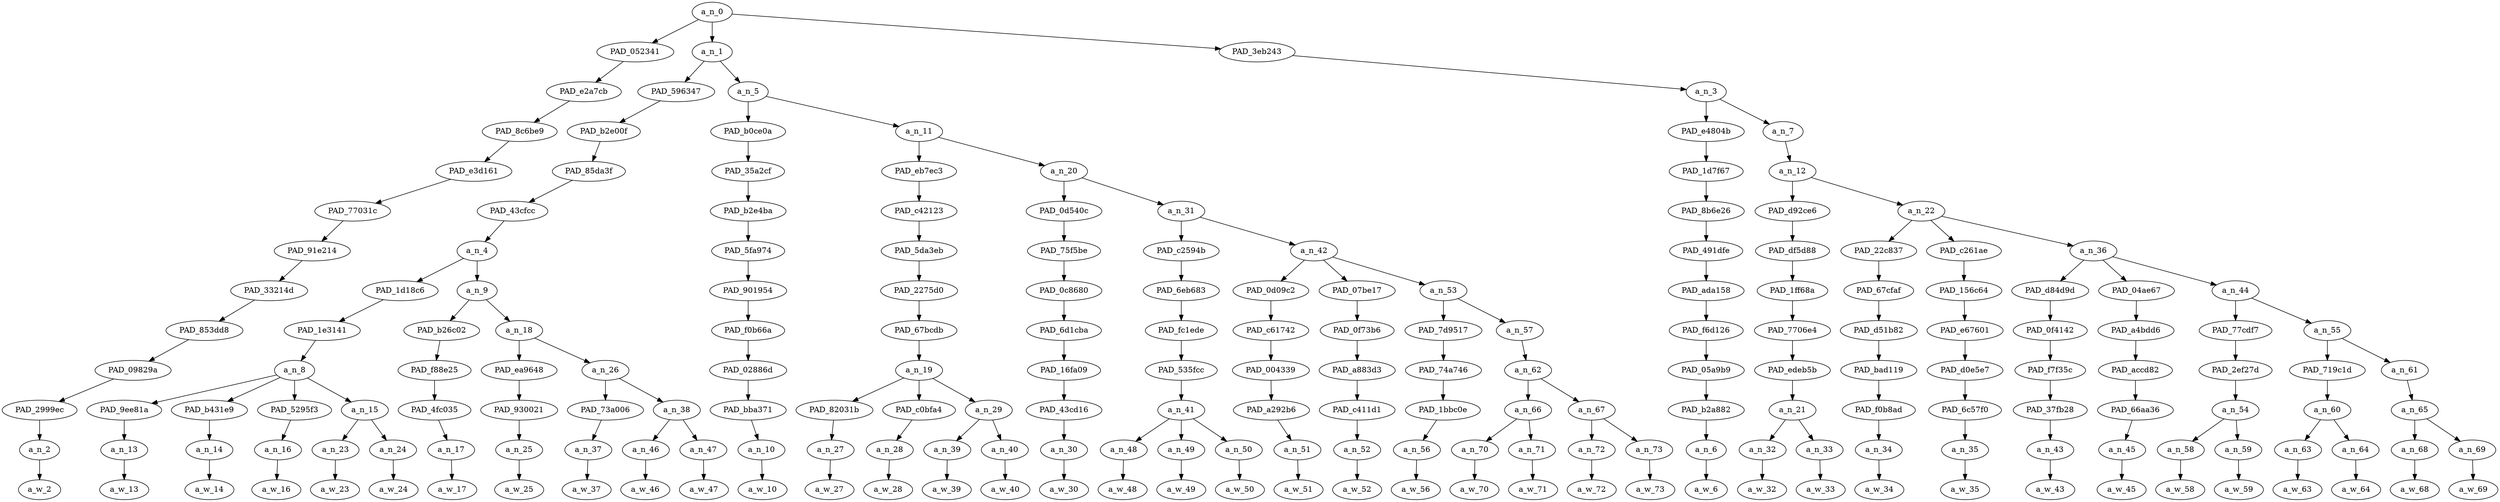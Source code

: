 strict digraph "" {
	a_n_0	[div_dir=1,
		index=0,
		level=12,
		pos="20.91116898148148,12!",
		text_span="[0, 1, 2, 3, 4, 5, 6, 7, 8, 9, 10, 11, 12, 13, 14, 15, 16, 17, 18, 19, 20, 21, 22, 23, 24, 25, 26, 27, 28, 29, 30, 31, 32, 33, 34, \
35, 36, 37, 38, 39]",
		value=1.00000000];
	PAD_052341	[div_dir=1,
		index=1,
		level=11,
		pos="26.0,11!",
		text_span="[26]",
		value=0.01136758];
	a_n_0 -> PAD_052341;
	a_n_1	[div_dir=1,
		index=0,
		level=11,
		pos="8.080729166666668,11!",
		text_span="[0, 1, 2, 3, 4, 5, 6, 7, 8, 9, 10, 11, 12, 13, 14, 15, 16, 17, 18, 19, 20, 21, 22, 23, 24, 25]",
		value=0.70087295];
	a_n_0 -> a_n_1;
	PAD_3eb243	[div_dir=1,
		index=2,
		level=11,
		pos="28.65277777777778,11!",
		text_span="[27, 28, 29, 30, 31, 32, 33, 34, 35, 36, 37, 38, 39]",
		value=0.28758680];
	a_n_0 -> PAD_3eb243;
	PAD_e2a7cb	[div_dir=1,
		index=2,
		level=10,
		pos="26.0,10!",
		text_span="[26]",
		value=0.01136758];
	PAD_052341 -> PAD_e2a7cb;
	PAD_8c6be9	[div_dir=1,
		index=3,
		level=9,
		pos="26.0,9!",
		text_span="[26]",
		value=0.01136758];
	PAD_e2a7cb -> PAD_8c6be9;
	PAD_e3d161	[div_dir=1,
		index=4,
		level=8,
		pos="26.0,8!",
		text_span="[26]",
		value=0.01136758];
	PAD_8c6be9 -> PAD_e3d161;
	PAD_77031c	[div_dir=1,
		index=5,
		level=7,
		pos="26.0,7!",
		text_span="[26]",
		value=0.01136758];
	PAD_e3d161 -> PAD_77031c;
	PAD_91e214	[div_dir=1,
		index=6,
		level=6,
		pos="26.0,6!",
		text_span="[26]",
		value=0.01136758];
	PAD_77031c -> PAD_91e214;
	PAD_33214d	[div_dir=1,
		index=9,
		level=5,
		pos="26.0,5!",
		text_span="[26]",
		value=0.01136758];
	PAD_91e214 -> PAD_33214d;
	PAD_853dd8	[div_dir=1,
		index=11,
		level=4,
		pos="26.0,4!",
		text_span="[26]",
		value=0.01136758];
	PAD_33214d -> PAD_853dd8;
	PAD_09829a	[div_dir=1,
		index=12,
		level=3,
		pos="26.0,3!",
		text_span="[26]",
		value=0.01136758];
	PAD_853dd8 -> PAD_09829a;
	PAD_2999ec	[div_dir=1,
		index=19,
		level=2,
		pos="26.0,2!",
		text_span="[26]",
		value=0.01136758];
	PAD_09829a -> PAD_2999ec;
	a_n_2	[div_dir=1,
		index=26,
		level=1,
		pos="26.0,1!",
		text_span="[26]",
		value=0.01136758];
	PAD_2999ec -> a_n_2;
	a_w_2	[div_dir=0,
		index=26,
		level=0,
		pos="26,0!",
		text_span="[26]",
		value=and];
	a_n_2 -> a_w_2;
	PAD_596347	[div_dir=1,
		index=0,
		level=10,
		pos="3.90625,10!",
		text_span="[0, 1, 2, 3, 4, 5, 6, 7, 8, 9]",
		value=0.17907984];
	a_n_1 -> PAD_596347;
	a_n_5	[div_dir=1,
		index=1,
		level=10,
		pos="12.255208333333334,10!",
		text_span="[10, 11, 12, 13, 14, 15, 16, 17, 18, 19, 20, 21, 22, 23, 24, 25]",
		value=0.52161747];
	a_n_1 -> a_n_5;
	PAD_b2e00f	[div_dir=1,
		index=0,
		level=9,
		pos="3.90625,9!",
		text_span="[0, 1, 2, 3, 4, 5, 6, 7, 8, 9]",
		value=0.17907984];
	PAD_596347 -> PAD_b2e00f;
	PAD_85da3f	[div_dir=1,
		index=0,
		level=8,
		pos="3.90625,8!",
		text_span="[0, 1, 2, 3, 4, 5, 6, 7, 8, 9]",
		value=0.17907984];
	PAD_b2e00f -> PAD_85da3f;
	PAD_43cfcc	[div_dir=1,
		index=0,
		level=7,
		pos="3.90625,7!",
		text_span="[0, 1, 2, 3, 4, 5, 6, 7, 8, 9]",
		value=0.17907984];
	PAD_85da3f -> PAD_43cfcc;
	a_n_4	[div_dir=1,
		index=0,
		level=6,
		pos="3.90625,6!",
		text_span="[0, 1, 2, 3, 4, 5, 6, 7, 8, 9]",
		value=0.17907984];
	PAD_43cfcc -> a_n_4;
	PAD_1d18c6	[div_dir=1,
		index=0,
		level=5,
		pos="1.875,5!",
		text_span="[0, 1, 2, 3, 4]",
		value=0.08825164];
	a_n_4 -> PAD_1d18c6;
	a_n_9	[div_dir=1,
		index=1,
		level=5,
		pos="5.9375,5!",
		text_span="[5, 6, 7, 8, 9]",
		value=0.09068815];
	a_n_4 -> a_n_9;
	PAD_1e3141	[div_dir=1,
		index=0,
		level=4,
		pos="1.875,4!",
		text_span="[0, 1, 2, 3, 4]",
		value=0.08825164];
	PAD_1d18c6 -> PAD_1e3141;
	a_n_8	[div_dir=1,
		index=0,
		level=3,
		pos="1.875,3!",
		text_span="[0, 1, 2, 3, 4]",
		value=0.08825164];
	PAD_1e3141 -> a_n_8;
	PAD_9ee81a	[div_dir=1,
		index=0,
		level=2,
		pos="0.0,2!",
		text_span="[0]",
		value=0.02084151];
	a_n_8 -> PAD_9ee81a;
	PAD_b431e9	[div_dir=1,
		index=1,
		level=2,
		pos="1.0,2!",
		text_span="[1]",
		value=0.01160485];
	a_n_8 -> PAD_b431e9;
	PAD_5295f3	[div_dir=1,
		index=3,
		level=2,
		pos="4.0,2!",
		text_span="[4]",
		value=0.02477568];
	a_n_8 -> PAD_5295f3;
	a_n_15	[div_dir=-1,
		index=2,
		level=2,
		pos="2.5,2!",
		text_span="[2, 3]",
		value=0.03089716];
	a_n_8 -> a_n_15;
	a_n_13	[div_dir=1,
		index=0,
		level=1,
		pos="0.0,1!",
		text_span="[0]",
		value=0.02084151];
	PAD_9ee81a -> a_n_13;
	a_w_13	[div_dir=0,
		index=0,
		level=0,
		pos="0,0!",
		text_span="[0]",
		value=what];
	a_n_13 -> a_w_13;
	a_n_14	[div_dir=1,
		index=1,
		level=1,
		pos="1.0,1!",
		text_span="[1]",
		value=0.01160485];
	PAD_b431e9 -> a_n_14;
	a_w_14	[div_dir=0,
		index=1,
		level=0,
		pos="1,0!",
		text_span="[1]",
		value=an];
	a_n_14 -> a_w_14;
	a_n_16	[div_dir=1,
		index=4,
		level=1,
		pos="4.0,1!",
		text_span="[4]",
		value=0.02477568];
	PAD_5295f3 -> a_n_16;
	a_w_16	[div_dir=0,
		index=4,
		level=0,
		pos="4,0!",
		text_span="[4]",
		value=video];
	a_n_16 -> a_w_16;
	a_n_23	[div_dir=-1,
		index=2,
		level=1,
		pos="2.0,1!",
		text_span="[2]",
		value=0.01374400];
	a_n_15 -> a_n_23;
	a_n_24	[div_dir=-1,
		index=3,
		level=1,
		pos="3.0,1!",
		text_span="[3]",
		value=0.01713552];
	a_n_15 -> a_n_24;
	a_w_23	[div_dir=0,
		index=2,
		level=0,
		pos="2,0!",
		text_span="[2]",
		value=absolutely];
	a_n_23 -> a_w_23;
	a_w_24	[div_dir=0,
		index=3,
		level=0,
		pos="3,0!",
		text_span="[3]",
		value=beautiful];
	a_n_24 -> a_w_24;
	PAD_b26c02	[div_dir=-1,
		index=1,
		level=4,
		pos="5.0,4!",
		text_span="[5]",
		value=0.01294893];
	a_n_9 -> PAD_b26c02;
	a_n_18	[div_dir=1,
		index=2,
		level=4,
		pos="6.875,4!",
		text_span="[6, 7, 8, 9]",
		value=0.07767405];
	a_n_9 -> a_n_18;
	PAD_f88e25	[div_dir=-1,
		index=1,
		level=3,
		pos="5.0,3!",
		text_span="[5]",
		value=0.01294893];
	PAD_b26c02 -> PAD_f88e25;
	PAD_4fc035	[div_dir=-1,
		index=4,
		level=2,
		pos="5.0,2!",
		text_span="[5]",
		value=0.01294893];
	PAD_f88e25 -> PAD_4fc035;
	a_n_17	[div_dir=-1,
		index=5,
		level=1,
		pos="5.0,1!",
		text_span="[5]",
		value=0.01294893];
	PAD_4fc035 -> a_n_17;
	a_w_17	[div_dir=0,
		index=5,
		level=0,
		pos="5,0!",
		text_span="[5]",
		value=this];
	a_n_17 -> a_w_17;
	PAD_ea9648	[div_dir=-1,
		index=2,
		level=3,
		pos="6.0,3!",
		text_span="[6]",
		value=0.01220595];
	a_n_18 -> PAD_ea9648;
	a_n_26	[div_dir=1,
		index=3,
		level=3,
		pos="7.75,3!",
		text_span="[7, 8, 9]",
		value=0.06538743];
	a_n_18 -> a_n_26;
	PAD_930021	[div_dir=-1,
		index=5,
		level=2,
		pos="6.0,2!",
		text_span="[6]",
		value=0.01220595];
	PAD_ea9648 -> PAD_930021;
	a_n_25	[div_dir=-1,
		index=6,
		level=1,
		pos="6.0,1!",
		text_span="[6]",
		value=0.01220595];
	PAD_930021 -> a_n_25;
	a_w_25	[div_dir=0,
		index=6,
		level=0,
		pos="6,0!",
		text_span="[6]",
		value=is];
	a_n_25 -> a_w_25;
	PAD_73a006	[div_dir=1,
		index=6,
		level=2,
		pos="7.0,2!",
		text_span="[7]",
		value=0.01902267];
	a_n_26 -> PAD_73a006;
	a_n_38	[div_dir=1,
		index=7,
		level=2,
		pos="8.5,2!",
		text_span="[8, 9]",
		value=0.04625658];
	a_n_26 -> a_n_38;
	a_n_37	[div_dir=1,
		index=7,
		level=1,
		pos="7.0,1!",
		text_span="[7]",
		value=0.01902267];
	PAD_73a006 -> a_n_37;
	a_w_37	[div_dir=0,
		index=7,
		level=0,
		pos="7,0!",
		text_span="[7]",
		value=germany];
	a_n_37 -> a_w_37;
	a_n_46	[div_dir=-1,
		index=8,
		level=1,
		pos="8.0,1!",
		text_span="[8]",
		value=0.01333496];
	a_n_38 -> a_n_46;
	a_n_47	[div_dir=1,
		index=9,
		level=1,
		pos="9.0,1!",
		text_span="[9]",
		value=0.03287045];
	a_n_38 -> a_n_47;
	a_w_46	[div_dir=0,
		index=8,
		level=0,
		pos="8,0!",
		text_span="[8]",
		value=under];
	a_n_46 -> a_w_46;
	a_w_47	[div_dir=0,
		index=9,
		level=0,
		pos="9,0!",
		text_span="[9]",
		value=hitler];
	a_n_47 -> a_w_47;
	PAD_b0ce0a	[div_dir=-1,
		index=1,
		level=9,
		pos="10.0,9!",
		text_span="[10]",
		value=0.01066564];
	a_n_5 -> PAD_b0ce0a;
	a_n_11	[div_dir=1,
		index=2,
		level=9,
		pos="14.510416666666668,9!",
		text_span="[11, 12, 13, 14, 15, 16, 17, 18, 19, 20, 21, 22, 23, 24, 25]",
		value=0.51083281];
	a_n_5 -> a_n_11;
	PAD_35a2cf	[div_dir=-1,
		index=1,
		level=8,
		pos="10.0,8!",
		text_span="[10]",
		value=0.01066564];
	PAD_b0ce0a -> PAD_35a2cf;
	PAD_b2e4ba	[div_dir=-1,
		index=1,
		level=7,
		pos="10.0,7!",
		text_span="[10]",
		value=0.01066564];
	PAD_35a2cf -> PAD_b2e4ba;
	PAD_5fa974	[div_dir=-1,
		index=1,
		level=6,
		pos="10.0,6!",
		text_span="[10]",
		value=0.01066564];
	PAD_b2e4ba -> PAD_5fa974;
	PAD_901954	[div_dir=-1,
		index=2,
		level=5,
		pos="10.0,5!",
		text_span="[10]",
		value=0.01066564];
	PAD_5fa974 -> PAD_901954;
	PAD_f0b66a	[div_dir=-1,
		index=3,
		level=4,
		pos="10.0,4!",
		text_span="[10]",
		value=0.01066564];
	PAD_901954 -> PAD_f0b66a;
	PAD_02886d	[div_dir=-1,
		index=4,
		level=3,
		pos="10.0,3!",
		text_span="[10]",
		value=0.01066564];
	PAD_f0b66a -> PAD_02886d;
	PAD_bba371	[div_dir=-1,
		index=8,
		level=2,
		pos="10.0,2!",
		text_span="[10]",
		value=0.01066564];
	PAD_02886d -> PAD_bba371;
	a_n_10	[div_dir=-1,
		index=10,
		level=1,
		pos="10.0,1!",
		text_span="[10]",
		value=0.01066564];
	PAD_bba371 -> a_n_10;
	a_w_10	[div_dir=0,
		index=10,
		level=0,
		pos="10,0!",
		text_span="[10]",
		value=was];
	a_n_10 -> a_w_10;
	PAD_eb7ec3	[div_dir=-1,
		index=2,
		level=8,
		pos="12.166666666666666,8!",
		text_span="[11, 12, 13, 14]",
		value=0.04983122];
	a_n_11 -> PAD_eb7ec3;
	a_n_20	[div_dir=1,
		index=3,
		level=8,
		pos="16.854166666666668,8!",
		text_span="[15, 16, 17, 18, 19, 20, 21, 22, 23, 24, 25]",
		value=0.46087038];
	a_n_11 -> a_n_20;
	PAD_c42123	[div_dir=-1,
		index=2,
		level=7,
		pos="12.166666666666666,7!",
		text_span="[11, 12, 13, 14]",
		value=0.04983122];
	PAD_eb7ec3 -> PAD_c42123;
	PAD_5da3eb	[div_dir=-1,
		index=2,
		level=6,
		pos="12.166666666666666,6!",
		text_span="[11, 12, 13, 14]",
		value=0.04983122];
	PAD_c42123 -> PAD_5da3eb;
	PAD_2275d0	[div_dir=-1,
		index=3,
		level=5,
		pos="12.166666666666666,5!",
		text_span="[11, 12, 13, 14]",
		value=0.04983122];
	PAD_5da3eb -> PAD_2275d0;
	PAD_67bcdb	[div_dir=-1,
		index=4,
		level=4,
		pos="12.166666666666666,4!",
		text_span="[11, 12, 13, 14]",
		value=0.04983122];
	PAD_2275d0 -> PAD_67bcdb;
	a_n_19	[div_dir=-1,
		index=5,
		level=3,
		pos="12.166666666666666,3!",
		text_span="[11, 12, 13, 14]",
		value=0.04983122];
	PAD_67bcdb -> a_n_19;
	PAD_82031b	[div_dir=-1,
		index=9,
		level=2,
		pos="11.0,2!",
		text_span="[11]",
		value=0.00867211];
	a_n_19 -> PAD_82031b;
	PAD_c0bfa4	[div_dir=-1,
		index=10,
		level=2,
		pos="12.0,2!",
		text_span="[12]",
		value=0.01005440];
	a_n_19 -> PAD_c0bfa4;
	a_n_29	[div_dir=1,
		index=11,
		level=2,
		pos="13.5,2!",
		text_span="[13, 14]",
		value=0.03110092];
	a_n_19 -> a_n_29;
	a_n_27	[div_dir=-1,
		index=11,
		level=1,
		pos="11.0,1!",
		text_span="[11]",
		value=0.00867211];
	PAD_82031b -> a_n_27;
	a_w_27	[div_dir=0,
		index=11,
		level=0,
		pos="11,0!",
		text_span="[11]",
		value=as];
	a_n_27 -> a_w_27;
	a_n_28	[div_dir=-1,
		index=12,
		level=1,
		pos="12.0,1!",
		text_span="[12]",
		value=0.01005440];
	PAD_c0bfa4 -> a_n_28;
	a_w_28	[div_dir=0,
		index=12,
		level=0,
		pos="12,0!",
		text_span="[12]",
		value=close];
	a_n_28 -> a_w_28;
	a_n_39	[div_dir=-1,
		index=13,
		level=1,
		pos="13.0,1!",
		text_span="[13]",
		value=0.00906444];
	a_n_29 -> a_n_39;
	a_n_40	[div_dir=1,
		index=14,
		level=1,
		pos="14.0,1!",
		text_span="[14]",
		value=0.02202157];
	a_n_29 -> a_n_40;
	a_w_39	[div_dir=0,
		index=13,
		level=0,
		pos="13,0!",
		text_span="[13]",
		value=to];
	a_n_39 -> a_w_39;
	a_w_40	[div_dir=0,
		index=14,
		level=0,
		pos="14,0!",
		text_span="[14]",
		value=paradise];
	a_n_40 -> a_w_40;
	PAD_0d540c	[div_dir=-1,
		index=3,
		level=7,
		pos="15.0,7!",
		text_span="[15]",
		value=0.01059560];
	a_n_20 -> PAD_0d540c;
	a_n_31	[div_dir=1,
		index=4,
		level=7,
		pos="18.708333333333336,7!",
		text_span="[16, 17, 18, 19, 20, 21, 22, 23, 24, 25]",
		value=0.45012848];
	a_n_20 -> a_n_31;
	PAD_75f5be	[div_dir=-1,
		index=3,
		level=6,
		pos="15.0,6!",
		text_span="[15]",
		value=0.01059560];
	PAD_0d540c -> PAD_75f5be;
	PAD_0c8680	[div_dir=-1,
		index=4,
		level=5,
		pos="15.0,5!",
		text_span="[15]",
		value=0.01059560];
	PAD_75f5be -> PAD_0c8680;
	PAD_6d1cba	[div_dir=-1,
		index=5,
		level=4,
		pos="15.0,4!",
		text_span="[15]",
		value=0.01059560];
	PAD_0c8680 -> PAD_6d1cba;
	PAD_16fa09	[div_dir=-1,
		index=6,
		level=3,
		pos="15.0,3!",
		text_span="[15]",
		value=0.01059560];
	PAD_6d1cba -> PAD_16fa09;
	PAD_43cd16	[div_dir=-1,
		index=12,
		level=2,
		pos="15.0,2!",
		text_span="[15]",
		value=0.01059560];
	PAD_16fa09 -> PAD_43cd16;
	a_n_30	[div_dir=-1,
		index=15,
		level=1,
		pos="15.0,1!",
		text_span="[15]",
		value=0.01059560];
	PAD_43cd16 -> a_n_30;
	a_w_30	[div_dir=0,
		index=15,
		level=0,
		pos="15,0!",
		text_span="[15]",
		value=as1];
	a_n_30 -> a_w_30;
	PAD_c2594b	[div_dir=1,
		index=4,
		level=6,
		pos="17.0,6!",
		text_span="[16, 17, 18]",
		value=0.28897322];
	a_n_31 -> PAD_c2594b;
	a_n_42	[div_dir=1,
		index=5,
		level=6,
		pos="20.416666666666668,6!",
		text_span="[19, 20, 21, 22, 23, 24, 25]",
		value=0.16100109];
	a_n_31 -> a_n_42;
	PAD_6eb683	[div_dir=1,
		index=5,
		level=5,
		pos="17.0,5!",
		text_span="[16, 17, 18]",
		value=0.28897322];
	PAD_c2594b -> PAD_6eb683;
	PAD_fc1ede	[div_dir=1,
		index=6,
		level=4,
		pos="17.0,4!",
		text_span="[16, 17, 18]",
		value=0.28897322];
	PAD_6eb683 -> PAD_fc1ede;
	PAD_535fcc	[div_dir=1,
		index=7,
		level=3,
		pos="17.0,3!",
		text_span="[16, 17, 18]",
		value=0.28897322];
	PAD_fc1ede -> PAD_535fcc;
	a_n_41	[div_dir=1,
		index=13,
		level=2,
		pos="17.0,2!",
		text_span="[16, 17, 18]",
		value=0.28897322];
	PAD_535fcc -> a_n_41;
	a_n_48	[div_dir=1,
		index=16,
		level=1,
		pos="16.0,1!",
		text_span="[16]",
		value=0.01418516];
	a_n_41 -> a_n_48;
	a_n_49	[div_dir=1,
		index=17,
		level=1,
		pos="17.0,1!",
		text_span="[17]",
		value=0.14662322];
	a_n_41 -> a_n_49;
	a_n_50	[div_dir=1,
		index=18,
		level=1,
		pos="18.0,1!",
		text_span="[18]",
		value=0.12800596];
	a_n_41 -> a_n_50;
	a_w_48	[div_dir=0,
		index=16,
		level=0,
		pos="16,0!",
		text_span="[16]",
		value=the];
	a_n_48 -> a_w_48;
	a_w_49	[div_dir=0,
		index=17,
		level=0,
		pos="17,0!",
		text_span="[17]",
		value=beleagurd];
	a_n_49 -> a_w_49;
	a_w_50	[div_dir=0,
		index=18,
		level=0,
		pos="18,0!",
		text_span="[18]",
		value=goyim];
	a_n_50 -> a_w_50;
	PAD_0d09c2	[div_dir=-1,
		index=6,
		level=5,
		pos="19.0,5!",
		text_span="[19]",
		value=0.01987023];
	a_n_42 -> PAD_0d09c2;
	PAD_07be17	[div_dir=1,
		index=7,
		level=5,
		pos="20.0,5!",
		text_span="[20]",
		value=0.01146599];
	a_n_42 -> PAD_07be17;
	a_n_53	[div_dir=1,
		index=8,
		level=5,
		pos="22.25,5!",
		text_span="[21, 22, 23, 24, 25]",
		value=0.12960501];
	a_n_42 -> a_n_53;
	PAD_c61742	[div_dir=-1,
		index=7,
		level=4,
		pos="19.0,4!",
		text_span="[19]",
		value=0.01987023];
	PAD_0d09c2 -> PAD_c61742;
	PAD_004339	[div_dir=-1,
		index=8,
		level=3,
		pos="19.0,3!",
		text_span="[19]",
		value=0.01987023];
	PAD_c61742 -> PAD_004339;
	PAD_a292b6	[div_dir=-1,
		index=14,
		level=2,
		pos="19.0,2!",
		text_span="[19]",
		value=0.01987023];
	PAD_004339 -> PAD_a292b6;
	a_n_51	[div_dir=-1,
		index=19,
		level=1,
		pos="19.0,1!",
		text_span="[19]",
		value=0.01987023];
	PAD_a292b6 -> a_n_51;
	a_w_51	[div_dir=0,
		index=19,
		level=0,
		pos="19,0!",
		text_span="[19]",
		value=shall];
	a_n_51 -> a_w_51;
	PAD_0f73b6	[div_dir=1,
		index=8,
		level=4,
		pos="20.0,4!",
		text_span="[20]",
		value=0.01146599];
	PAD_07be17 -> PAD_0f73b6;
	PAD_a883d3	[div_dir=1,
		index=9,
		level=3,
		pos="20.0,3!",
		text_span="[20]",
		value=0.01146599];
	PAD_0f73b6 -> PAD_a883d3;
	PAD_c411d1	[div_dir=1,
		index=15,
		level=2,
		pos="20.0,2!",
		text_span="[20]",
		value=0.01146599];
	PAD_a883d3 -> PAD_c411d1;
	a_n_52	[div_dir=1,
		index=20,
		level=1,
		pos="20.0,1!",
		text_span="[20]",
		value=0.01146599];
	PAD_c411d1 -> a_n_52;
	a_w_52	[div_dir=0,
		index=20,
		level=0,
		pos="20,0!",
		text_span="[20]",
		value=ever];
	a_n_52 -> a_w_52;
	PAD_7d9517	[div_dir=1,
		index=9,
		level=4,
		pos="21.0,4!",
		text_span="[21]",
		value=0.01160375];
	a_n_53 -> PAD_7d9517;
	a_n_57	[div_dir=1,
		index=10,
		level=4,
		pos="23.5,4!",
		text_span="[22, 23, 24, 25]",
		value=0.11792756];
	a_n_53 -> a_n_57;
	PAD_74a746	[div_dir=1,
		index=10,
		level=3,
		pos="21.0,3!",
		text_span="[21]",
		value=0.01160375];
	PAD_7d9517 -> PAD_74a746;
	PAD_1bbc0e	[div_dir=1,
		index=16,
		level=2,
		pos="21.0,2!",
		text_span="[21]",
		value=0.01160375];
	PAD_74a746 -> PAD_1bbc0e;
	a_n_56	[div_dir=1,
		index=21,
		level=1,
		pos="21.0,1!",
		text_span="[21]",
		value=0.01160375];
	PAD_1bbc0e -> a_n_56;
	a_w_56	[div_dir=0,
		index=21,
		level=0,
		pos="21,0!",
		text_span="[21]",
		value=see];
	a_n_56 -> a_w_56;
	a_n_62	[div_dir=1,
		index=11,
		level=3,
		pos="23.5,3!",
		text_span="[22, 23, 24, 25]",
		value=0.11785162];
	a_n_57 -> a_n_62;
	a_n_66	[div_dir=1,
		index=17,
		level=2,
		pos="22.5,2!",
		text_span="[22, 23]",
		value=0.06239239];
	a_n_62 -> a_n_66;
	a_n_67	[div_dir=-1,
		index=18,
		level=2,
		pos="24.5,2!",
		text_span="[24, 25]",
		value=0.05538329];
	a_n_62 -> a_n_67;
	a_n_70	[div_dir=-1,
		index=22,
		level=1,
		pos="22.0,1!",
		text_span="[22]",
		value=0.01444435];
	a_n_66 -> a_n_70;
	a_n_71	[div_dir=1,
		index=23,
		level=1,
		pos="23.0,1!",
		text_span="[23]",
		value=0.04766407];
	a_n_66 -> a_n_71;
	a_w_70	[div_dir=0,
		index=22,
		level=0,
		pos="22,0!",
		text_span="[22]",
		value=the1];
	a_n_70 -> a_w_70;
	a_w_71	[div_dir=0,
		index=23,
		level=0,
		pos="23,0!",
		text_span="[23]",
		value=jews];
	a_n_71 -> a_w_71;
	a_n_72	[div_dir=-1,
		index=24,
		level=1,
		pos="24.0,1!",
		text_span="[24]",
		value=0.02182839];
	a_n_67 -> a_n_72;
	a_n_73	[div_dir=-1,
		index=25,
		level=1,
		pos="25.0,1!",
		text_span="[25]",
		value=0.03345314];
	a_n_67 -> a_n_73;
	a_w_72	[div_dir=0,
		index=24,
		level=0,
		pos="24,0!",
		text_span="[24]",
		value=won];
	a_n_72 -> a_w_72;
	a_w_73	[div_dir=0,
		index=25,
		level=0,
		pos="25,0!",
		text_span="[25]",
		value=ww1];
	a_n_73 -> a_w_73;
	a_n_3	[div_dir=1,
		index=3,
		level=10,
		pos="28.65277777777778,10!",
		text_span="[27, 28, 29, 30, 31, 32, 33, 34, 35, 36, 37, 38, 39]",
		value=0.28758680];
	PAD_3eb243 -> a_n_3;
	PAD_e4804b	[div_dir=-1,
		index=4,
		level=9,
		pos="27.0,9!",
		text_span="[27]",
		value=0.02872162];
	a_n_3 -> PAD_e4804b;
	a_n_7	[div_dir=1,
		index=5,
		level=9,
		pos="30.305555555555557,9!",
		text_span="[28, 29, 30, 31, 32, 33, 34, 35, 36, 37, 38, 39]",
		value=0.25881012];
	a_n_3 -> a_n_7;
	PAD_1d7f67	[div_dir=-1,
		index=5,
		level=8,
		pos="27.0,8!",
		text_span="[27]",
		value=0.02872162];
	PAD_e4804b -> PAD_1d7f67;
	PAD_8b6e26	[div_dir=-1,
		index=6,
		level=7,
		pos="27.0,7!",
		text_span="[27]",
		value=0.02872162];
	PAD_1d7f67 -> PAD_8b6e26;
	PAD_491dfe	[div_dir=-1,
		index=7,
		level=6,
		pos="27.0,6!",
		text_span="[27]",
		value=0.02872162];
	PAD_8b6e26 -> PAD_491dfe;
	PAD_ada158	[div_dir=-1,
		index=10,
		level=5,
		pos="27.0,5!",
		text_span="[27]",
		value=0.02872162];
	PAD_491dfe -> PAD_ada158;
	PAD_f6d126	[div_dir=-1,
		index=12,
		level=4,
		pos="27.0,4!",
		text_span="[27]",
		value=0.02872162];
	PAD_ada158 -> PAD_f6d126;
	PAD_05a9b9	[div_dir=-1,
		index=13,
		level=3,
		pos="27.0,3!",
		text_span="[27]",
		value=0.02872162];
	PAD_f6d126 -> PAD_05a9b9;
	PAD_b2a882	[div_dir=-1,
		index=20,
		level=2,
		pos="27.0,2!",
		text_span="[27]",
		value=0.02872162];
	PAD_05a9b9 -> PAD_b2a882;
	a_n_6	[div_dir=-1,
		index=27,
		level=1,
		pos="27.0,1!",
		text_span="[27]",
		value=0.02872162];
	PAD_b2a882 -> a_n_6;
	a_w_6	[div_dir=0,
		index=27,
		level=0,
		pos="27,0!",
		text_span="[27]",
		value=ww2];
	a_n_6 -> a_w_6;
	a_n_12	[div_dir=1,
		index=6,
		level=8,
		pos="30.305555555555557,8!",
		text_span="[28, 29, 30, 31, 32, 33, 34, 35, 36, 37, 38, 39]",
		value=0.25873102];
	a_n_7 -> a_n_12;
	PAD_d92ce6	[div_dir=1,
		index=7,
		level=7,
		pos="28.5,7!",
		text_span="[28, 29]",
		value=0.05615445];
	a_n_12 -> PAD_d92ce6;
	a_n_22	[div_dir=-1,
		index=8,
		level=7,
		pos="32.111111111111114,7!",
		text_span="[30, 31, 32, 33, 34, 35, 36, 37, 38, 39]",
		value=0.20249747];
	a_n_12 -> a_n_22;
	PAD_df5d88	[div_dir=1,
		index=8,
		level=6,
		pos="28.5,6!",
		text_span="[28, 29]",
		value=0.05615445];
	PAD_d92ce6 -> PAD_df5d88;
	PAD_1ff68a	[div_dir=1,
		index=11,
		level=5,
		pos="28.5,5!",
		text_span="[28, 29]",
		value=0.05615445];
	PAD_df5d88 -> PAD_1ff68a;
	PAD_7706e4	[div_dir=1,
		index=13,
		level=4,
		pos="28.5,4!",
		text_span="[28, 29]",
		value=0.05615445];
	PAD_1ff68a -> PAD_7706e4;
	PAD_edeb5b	[div_dir=1,
		index=14,
		level=3,
		pos="28.5,3!",
		text_span="[28, 29]",
		value=0.05615445];
	PAD_7706e4 -> PAD_edeb5b;
	a_n_21	[div_dir=1,
		index=21,
		level=2,
		pos="28.5,2!",
		text_span="[28, 29]",
		value=0.05615445];
	PAD_edeb5b -> a_n_21;
	a_n_32	[div_dir=-1,
		index=28,
		level=1,
		pos="28.0,1!",
		text_span="[28]",
		value=0.01418264];
	a_n_21 -> a_n_32;
	a_n_33	[div_dir=1,
		index=29,
		level=1,
		pos="29.0,1!",
		text_span="[29]",
		value=0.04171776];
	a_n_21 -> a_n_33;
	a_w_32	[div_dir=0,
		index=28,
		level=0,
		pos="28,0!",
		text_span="[28]",
		value=the2];
	a_n_32 -> a_w_32;
	a_w_33	[div_dir=0,
		index=29,
		level=0,
		pos="29,0!",
		text_span="[29]",
		value=jews1];
	a_n_33 -> a_w_33;
	PAD_22c837	[div_dir=1,
		index=9,
		level=6,
		pos="30.0,6!",
		text_span="[30]",
		value=0.01373993];
	a_n_22 -> PAD_22c837;
	PAD_c261ae	[div_dir=-1,
		index=10,
		level=6,
		pos="31.0,6!",
		text_span="[31]",
		value=0.01041441];
	a_n_22 -> PAD_c261ae;
	a_n_36	[div_dir=-1,
		index=11,
		level=6,
		pos="35.333333333333336,6!",
		text_span="[32, 33, 34, 35, 36, 37, 38, 39]",
		value=0.17833618];
	a_n_22 -> a_n_36;
	PAD_67cfaf	[div_dir=1,
		index=12,
		level=5,
		pos="30.0,5!",
		text_span="[30]",
		value=0.01373993];
	PAD_22c837 -> PAD_67cfaf;
	PAD_d51b82	[div_dir=1,
		index=14,
		level=4,
		pos="30.0,4!",
		text_span="[30]",
		value=0.01373993];
	PAD_67cfaf -> PAD_d51b82;
	PAD_bad119	[div_dir=1,
		index=15,
		level=3,
		pos="30.0,3!",
		text_span="[30]",
		value=0.01373993];
	PAD_d51b82 -> PAD_bad119;
	PAD_f0b8ad	[div_dir=1,
		index=22,
		level=2,
		pos="30.0,2!",
		text_span="[30]",
		value=0.01373993];
	PAD_bad119 -> PAD_f0b8ad;
	a_n_34	[div_dir=1,
		index=30,
		level=1,
		pos="30.0,1!",
		text_span="[30]",
		value=0.01373993];
	PAD_f0b8ad -> a_n_34;
	a_w_34	[div_dir=0,
		index=30,
		level=0,
		pos="30,0!",
		text_span="[30]",
		value=are];
	a_n_34 -> a_w_34;
	PAD_156c64	[div_dir=-1,
		index=13,
		level=5,
		pos="31.0,5!",
		text_span="[31]",
		value=0.01041441];
	PAD_c261ae -> PAD_156c64;
	PAD_e67601	[div_dir=-1,
		index=15,
		level=4,
		pos="31.0,4!",
		text_span="[31]",
		value=0.01041441];
	PAD_156c64 -> PAD_e67601;
	PAD_d0e5e7	[div_dir=-1,
		index=16,
		level=3,
		pos="31.0,3!",
		text_span="[31]",
		value=0.01041441];
	PAD_e67601 -> PAD_d0e5e7;
	PAD_6c57f0	[div_dir=-1,
		index=23,
		level=2,
		pos="31.0,2!",
		text_span="[31]",
		value=0.01041441];
	PAD_d0e5e7 -> PAD_6c57f0;
	a_n_35	[div_dir=-1,
		index=31,
		level=1,
		pos="31.0,1!",
		text_span="[31]",
		value=0.01041441];
	PAD_6c57f0 -> a_n_35;
	a_w_35	[div_dir=0,
		index=31,
		level=0,
		pos="31,0!",
		text_span="[31]",
		value=now];
	a_n_35 -> a_w_35;
	PAD_d84d9d	[div_dir=-1,
		index=14,
		level=5,
		pos="32.0,5!",
		text_span="[32]",
		value=0.02708032];
	a_n_36 -> PAD_d84d9d;
	PAD_04ae67	[div_dir=-1,
		index=16,
		level=5,
		pos="39.0,5!",
		text_span="[39]",
		value=0.02573220];
	a_n_36 -> PAD_04ae67;
	a_n_44	[div_dir=1,
		index=15,
		level=5,
		pos="35.0,5!",
		text_span="[33, 34, 35, 36, 37, 38]",
		value=0.12551697];
	a_n_36 -> a_n_44;
	PAD_0f4142	[div_dir=-1,
		index=16,
		level=4,
		pos="32.0,4!",
		text_span="[32]",
		value=0.02708032];
	PAD_d84d9d -> PAD_0f4142;
	PAD_f7f35c	[div_dir=-1,
		index=17,
		level=3,
		pos="32.0,3!",
		text_span="[32]",
		value=0.02708032];
	PAD_0f4142 -> PAD_f7f35c;
	PAD_37fb28	[div_dir=-1,
		index=24,
		level=2,
		pos="32.0,2!",
		text_span="[32]",
		value=0.02708032];
	PAD_f7f35c -> PAD_37fb28;
	a_n_43	[div_dir=-1,
		index=32,
		level=1,
		pos="32.0,1!",
		text_span="[32]",
		value=0.02708032];
	PAD_37fb28 -> a_n_43;
	a_w_43	[div_dir=0,
		index=32,
		level=0,
		pos="32,0!",
		text_span="[32]",
		value=orchestrating];
	a_n_43 -> a_w_43;
	PAD_a4bdd6	[div_dir=-1,
		index=19,
		level=4,
		pos="39.0,4!",
		text_span="[39]",
		value=0.02573220];
	PAD_04ae67 -> PAD_a4bdd6;
	PAD_accd82	[div_dir=-1,
		index=21,
		level=3,
		pos="39.0,3!",
		text_span="[39]",
		value=0.02573220];
	PAD_a4bdd6 -> PAD_accd82;
	PAD_66aa36	[div_dir=-1,
		index=28,
		level=2,
		pos="39.0,2!",
		text_span="[39]",
		value=0.02573220];
	PAD_accd82 -> PAD_66aa36;
	a_n_45	[div_dir=-1,
		index=39,
		level=1,
		pos="39.0,1!",
		text_span="[39]",
		value=0.02573220];
	PAD_66aa36 -> a_n_45;
	a_w_45	[div_dir=0,
		index=39,
		level=0,
		pos="39,0!",
		text_span="[39]",
		value=u];
	a_n_45 -> a_w_45;
	PAD_77cdf7	[div_dir=1,
		index=17,
		level=4,
		pos="33.5,4!",
		text_span="[33, 34]",
		value=0.06814531];
	a_n_44 -> PAD_77cdf7;
	a_n_55	[div_dir=1,
		index=18,
		level=4,
		pos="36.5,4!",
		text_span="[35, 36, 37, 38]",
		value=0.05731366];
	a_n_44 -> a_n_55;
	PAD_2ef27d	[div_dir=1,
		index=18,
		level=3,
		pos="33.5,3!",
		text_span="[33, 34]",
		value=0.06814531];
	PAD_77cdf7 -> PAD_2ef27d;
	a_n_54	[div_dir=1,
		index=25,
		level=2,
		pos="33.5,2!",
		text_span="[33, 34]",
		value=0.06814531];
	PAD_2ef27d -> a_n_54;
	a_n_58	[div_dir=-1,
		index=33,
		level=1,
		pos="33.0,1!",
		text_span="[33]",
		value=0.03113701];
	a_n_54 -> a_n_58;
	a_n_59	[div_dir=1,
		index=34,
		level=1,
		pos="34.0,1!",
		text_span="[34]",
		value=0.03700500];
	a_n_54 -> a_n_59;
	a_w_58	[div_dir=0,
		index=33,
		level=0,
		pos="33,0!",
		text_span="[33]",
		value=ww3];
	a_n_58 -> a_w_58;
	a_w_59	[div_dir=0,
		index=34,
		level=0,
		pos="34,0!",
		text_span="[34]",
		value=godspeed];
	a_n_59 -> a_w_59;
	PAD_719c1d	[div_dir=1,
		index=19,
		level=3,
		pos="35.5,3!",
		text_span="[35, 36]",
		value=0.02784715];
	a_n_55 -> PAD_719c1d;
	a_n_61	[div_dir=1,
		index=20,
		level=3,
		pos="37.5,3!",
		text_span="[37, 38]",
		value=0.02938373];
	a_n_55 -> a_n_61;
	a_n_60	[div_dir=1,
		index=26,
		level=2,
		pos="35.5,2!",
		text_span="[35, 36]",
		value=0.02784715];
	PAD_719c1d -> a_n_60;
	a_n_63	[div_dir=1,
		index=35,
		level=1,
		pos="35.0,1!",
		text_span="[35]",
		value=0.01278945];
	a_n_60 -> a_n_63;
	a_n_64	[div_dir=1,
		index=36,
		level=1,
		pos="36.0,1!",
		text_span="[36]",
		value=0.01500018];
	a_n_60 -> a_n_64;
	a_w_63	[div_dir=0,
		index=35,
		level=0,
		pos="35,0!",
		text_span="[35]",
		value=my];
	a_n_63 -> a_w_63;
	a_w_64	[div_dir=0,
		index=36,
		level=0,
		pos="36,0!",
		text_span="[36]",
		value=friends];
	a_n_64 -> a_w_64;
	a_n_65	[div_dir=1,
		index=27,
		level=2,
		pos="37.5,2!",
		text_span="[37, 38]",
		value=0.02932420];
	a_n_61 -> a_n_65;
	a_n_68	[div_dir=1,
		index=37,
		level=1,
		pos="37.0,1!",
		text_span="[37]",
		value=0.01285354];
	a_n_65 -> a_n_68;
	a_n_69	[div_dir=1,
		index=38,
		level=1,
		pos="38.0,1!",
		text_span="[38]",
		value=0.01641112];
	a_n_65 -> a_n_69;
	a_w_68	[div_dir=0,
		index=37,
		level=0,
		pos="37,0!",
		text_span="[37]",
		value=i];
	a_n_68 -> a_w_68;
	a_w_69	[div_dir=0,
		index=38,
		level=0,
		pos="38,0!",
		text_span="[38]",
		value=love];
	a_n_69 -> a_w_69;
}
